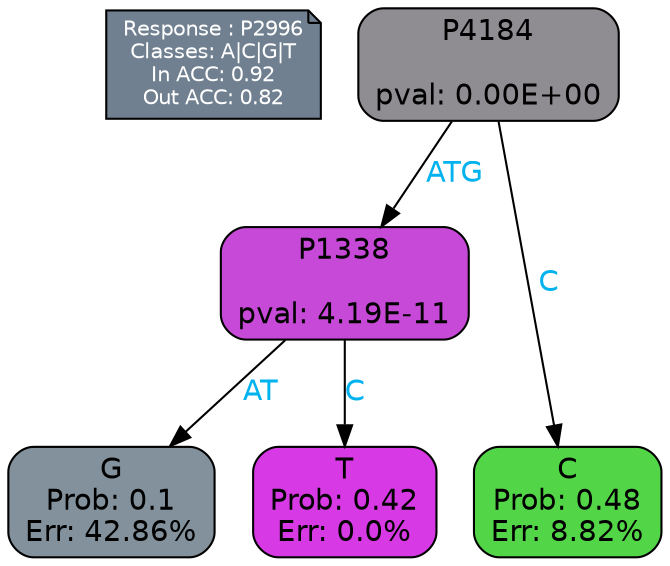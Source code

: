 digraph Tree {
node [shape=box, style="filled, rounded", color="black", fontname=helvetica] ;
graph [ranksep=equally, splines=polylines, bgcolor=transparent, dpi=600] ;
edge [fontname=helvetica] ;
LEGEND [label="Response : P2996
Classes: A|C|G|T
In ACC: 0.92
Out ACC: 0.82
",shape=note,align=left,style=filled,fillcolor="slategray",fontcolor="white",fontsize=10];1 [label="P4184

pval: 0.00E+00", fillcolor="#8f8c92"] ;
2 [label="P1338

pval: 4.19E-11", fillcolor="#c749d7"] ;
3 [label="G
Prob: 0.1
Err: 42.86%", fillcolor="#82919b"] ;
4 [label="T
Prob: 0.42
Err: 0.0%", fillcolor="#d739e5"] ;
5 [label="C
Prob: 0.48
Err: 8.82%", fillcolor="#53d548"] ;
1 -> 2 [label="ATG",fontcolor=deepskyblue2] ;
1 -> 5 [label="C",fontcolor=deepskyblue2] ;
2 -> 3 [label="AT",fontcolor=deepskyblue2] ;
2 -> 4 [label="C",fontcolor=deepskyblue2] ;
{rank = same; 3;4;5;}{rank = same; LEGEND;1;}}